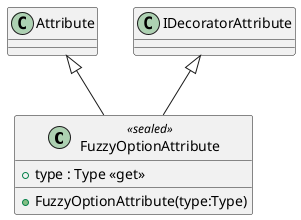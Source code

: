 @startuml
class FuzzyOptionAttribute <<sealed>> {
    + FuzzyOptionAttribute(type:Type)
    + type : Type <<get>>
}
Attribute <|-- FuzzyOptionAttribute
IDecoratorAttribute <|-- FuzzyOptionAttribute
@enduml
